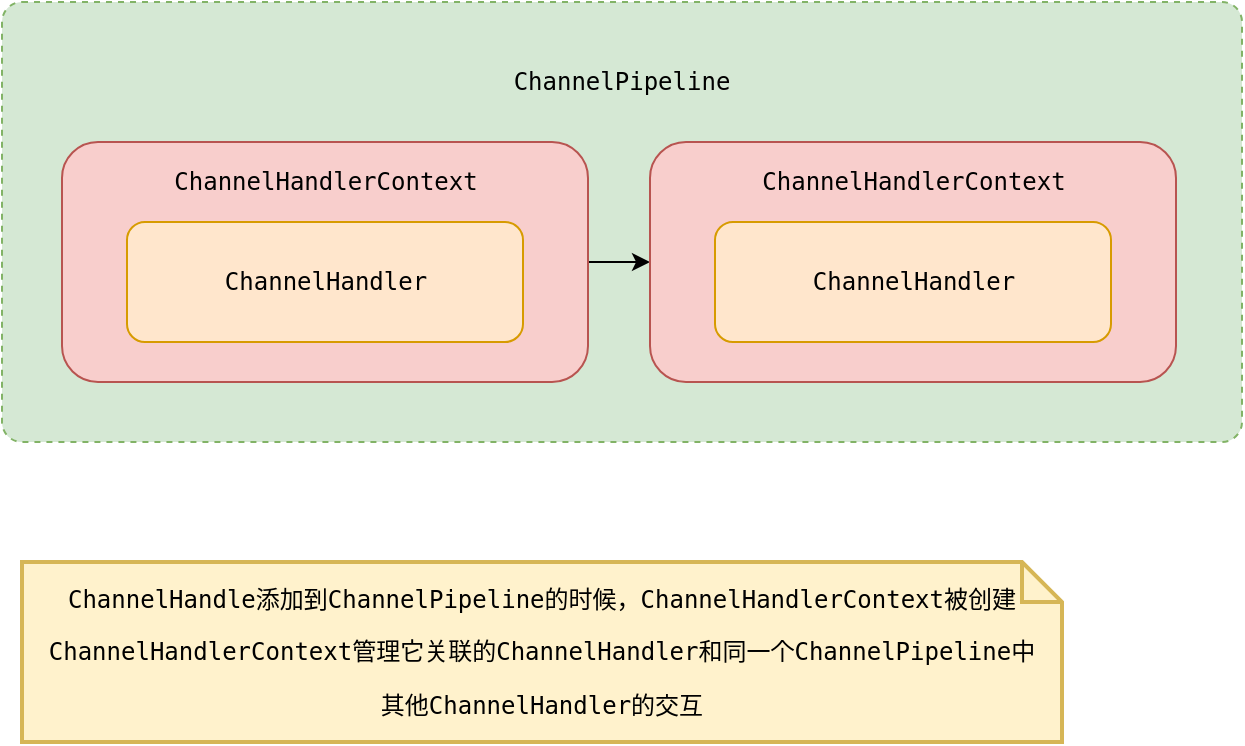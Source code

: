 <mxfile version="14.7.3" type="github">
  <diagram id="A8Fs9izFja-Wp4bvaSlW" name="Page-1">
    <mxGraphModel dx="946" dy="536" grid="1" gridSize="10" guides="1" tooltips="1" connect="1" arrows="1" fold="1" page="1" pageScale="1" pageWidth="827" pageHeight="1169" math="0" shadow="0">
      <root>
        <mxCell id="0" />
        <mxCell id="1" parent="0" />
        <mxCell id="bRyz5A-xJ1zP-d8NRQL_-6" value="" style="html=1;align=center;verticalAlign=top;rounded=1;absoluteArcSize=1;arcSize=20;dashed=1;fillColor=#d5e8d4;strokeColor=#82b366;" parent="1" vertex="1">
          <mxGeometry x="240" y="50" width="620" height="220" as="geometry" />
        </mxCell>
        <mxCell id="bRyz5A-xJ1zP-d8NRQL_-7" value="&lt;pre&gt;ChannelPipeline&lt;/pre&gt;" style="text;html=1;strokeColor=none;fillColor=none;align=center;verticalAlign=middle;whiteSpace=wrap;rounded=0;" parent="1" vertex="1">
          <mxGeometry x="488" y="80" width="124" height="20" as="geometry" />
        </mxCell>
        <mxCell id="SQlpGcQ3sQc6T5Xr3l-d-3" value="&lt;pre style=&quot;color: rgb(0 , 0 , 0) ; font-size: 12px&quot;&gt;ChannelHandle添加到ChannelPipeline的时候，ChannelHandlerContext被创建&lt;/pre&gt;&lt;pre style=&quot;color: rgb(0 , 0 , 0) ; font-size: 12px&quot;&gt;&lt;pre&gt;ChannelHandlerContext管理它关联的ChannelHandler和同一个ChannelPipeline中&lt;/pre&gt;&lt;pre&gt;其他ChannelHandler的交互&lt;/pre&gt;&lt;/pre&gt;" style="shape=note;strokeWidth=2;fontSize=14;size=20;whiteSpace=wrap;html=1;fillColor=#fff2cc;strokeColor=#d6b656;fontColor=#666600;" parent="1" vertex="1">
          <mxGeometry x="250" y="330" width="520" height="90" as="geometry" />
        </mxCell>
        <mxCell id="0DmvrAgIBnaSLwpRUjSx-5" style="edgeStyle=orthogonalEdgeStyle;rounded=0;orthogonalLoop=1;jettySize=auto;html=1;exitX=1;exitY=0.5;exitDx=0;exitDy=0;entryX=0;entryY=0.5;entryDx=0;entryDy=0;" edge="1" parent="1" source="bRyz5A-xJ1zP-d8NRQL_-4" target="0DmvrAgIBnaSLwpRUjSx-2">
          <mxGeometry relative="1" as="geometry" />
        </mxCell>
        <mxCell id="bRyz5A-xJ1zP-d8NRQL_-4" value="&lt;pre&gt;&lt;pre&gt;&lt;pre&gt;&lt;pre&gt;&lt;br&gt;&lt;/pre&gt;&lt;/pre&gt;&lt;/pre&gt;&lt;/pre&gt;" style="rounded=1;whiteSpace=wrap;html=1;fillColor=#f8cecc;strokeColor=#b85450;" parent="1" vertex="1">
          <mxGeometry x="270" y="120" width="263" height="120" as="geometry" />
        </mxCell>
        <mxCell id="bRyz5A-xJ1zP-d8NRQL_-2" value="&lt;pre&gt;&lt;pre&gt;ChannelHandler&lt;/pre&gt;&lt;/pre&gt;" style="rounded=1;whiteSpace=wrap;html=1;fillColor=#ffe6cc;strokeColor=#d79b00;" parent="1" vertex="1">
          <mxGeometry x="302.5" y="160" width="198" height="60" as="geometry" />
        </mxCell>
        <mxCell id="0DmvrAgIBnaSLwpRUjSx-1" value="&lt;pre&gt;ChannelHandlerContext&lt;/pre&gt;" style="text;html=1;strokeColor=none;fillColor=none;align=center;verticalAlign=middle;whiteSpace=wrap;rounded=0;" vertex="1" parent="1">
          <mxGeometry x="321.5" y="130" width="160" height="20" as="geometry" />
        </mxCell>
        <mxCell id="0DmvrAgIBnaSLwpRUjSx-2" value="&lt;pre&gt;&lt;pre&gt;&lt;pre&gt;&lt;pre&gt;&lt;br&gt;&lt;/pre&gt;&lt;/pre&gt;&lt;/pre&gt;&lt;/pre&gt;" style="rounded=1;whiteSpace=wrap;html=1;fillColor=#f8cecc;strokeColor=#b85450;" vertex="1" parent="1">
          <mxGeometry x="564" y="120" width="263" height="120" as="geometry" />
        </mxCell>
        <mxCell id="0DmvrAgIBnaSLwpRUjSx-3" value="&lt;pre&gt;&lt;pre&gt;ChannelHandler&lt;/pre&gt;&lt;/pre&gt;" style="rounded=1;whiteSpace=wrap;html=1;fillColor=#ffe6cc;strokeColor=#d79b00;" vertex="1" parent="1">
          <mxGeometry x="596.5" y="160" width="198" height="60" as="geometry" />
        </mxCell>
        <mxCell id="0DmvrAgIBnaSLwpRUjSx-4" value="&lt;pre&gt;ChannelHandlerContext&lt;/pre&gt;" style="text;html=1;strokeColor=none;fillColor=none;align=center;verticalAlign=middle;whiteSpace=wrap;rounded=0;" vertex="1" parent="1">
          <mxGeometry x="615.5" y="130" width="160" height="20" as="geometry" />
        </mxCell>
      </root>
    </mxGraphModel>
  </diagram>
</mxfile>
